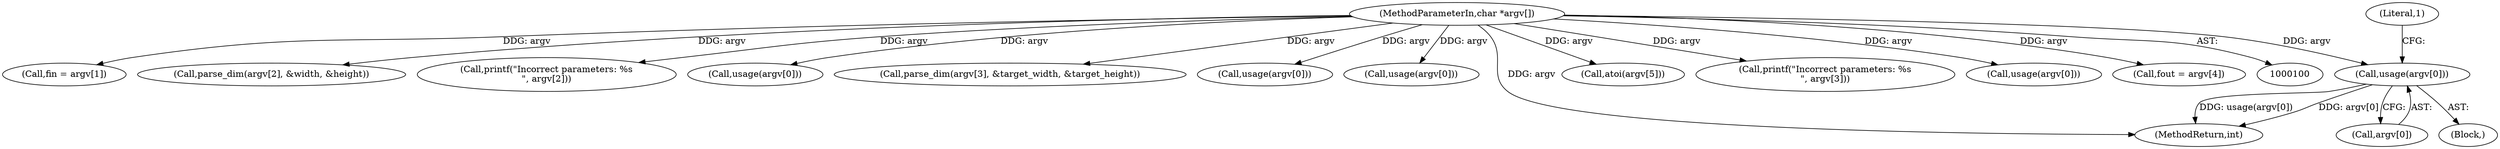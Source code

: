 digraph "0_Android_5a9753fca56f0eeb9f61e342b2fccffc364f9426_4@array" {
"1000159" [label="(Call,usage(argv[0]))"];
"1000102" [label="(MethodParameterIn,char *argv[])"];
"1000133" [label="(Call,fin = argv[1])"];
"1000145" [label="(Call,parse_dim(argv[2], &width, &height))"];
"1000154" [label="(Call,printf(\"Incorrect parameters: %s\n\", argv[2]))"];
"1000200" [label="(Call,usage(argv[0]))"];
"1000153" [label="(Block,)"];
"1000167" [label="(Call,parse_dim(argv[3], &target_width, &target_height))"];
"1000127" [label="(Call,usage(argv[0]))"];
"1000219" [label="(Call,usage(argv[0]))"];
"1000381" [label="(MethodReturn,int)"];
"1000164" [label="(Literal,1)"];
"1000231" [label="(Call,atoi(argv[5]))"];
"1000102" [label="(MethodParameterIn,char *argv[])"];
"1000176" [label="(Call,printf(\"Incorrect parameters: %s\n\", argv[3]))"];
"1000181" [label="(Call,usage(argv[0]))"];
"1000159" [label="(Call,usage(argv[0]))"];
"1000138" [label="(Call,fout = argv[4])"];
"1000160" [label="(Call,argv[0])"];
"1000159" -> "1000153"  [label="AST: "];
"1000159" -> "1000160"  [label="CFG: "];
"1000160" -> "1000159"  [label="AST: "];
"1000164" -> "1000159"  [label="CFG: "];
"1000159" -> "1000381"  [label="DDG: usage(argv[0])"];
"1000159" -> "1000381"  [label="DDG: argv[0]"];
"1000102" -> "1000159"  [label="DDG: argv"];
"1000102" -> "1000100"  [label="AST: "];
"1000102" -> "1000381"  [label="DDG: argv"];
"1000102" -> "1000127"  [label="DDG: argv"];
"1000102" -> "1000133"  [label="DDG: argv"];
"1000102" -> "1000138"  [label="DDG: argv"];
"1000102" -> "1000145"  [label="DDG: argv"];
"1000102" -> "1000154"  [label="DDG: argv"];
"1000102" -> "1000167"  [label="DDG: argv"];
"1000102" -> "1000176"  [label="DDG: argv"];
"1000102" -> "1000181"  [label="DDG: argv"];
"1000102" -> "1000200"  [label="DDG: argv"];
"1000102" -> "1000219"  [label="DDG: argv"];
"1000102" -> "1000231"  [label="DDG: argv"];
}
